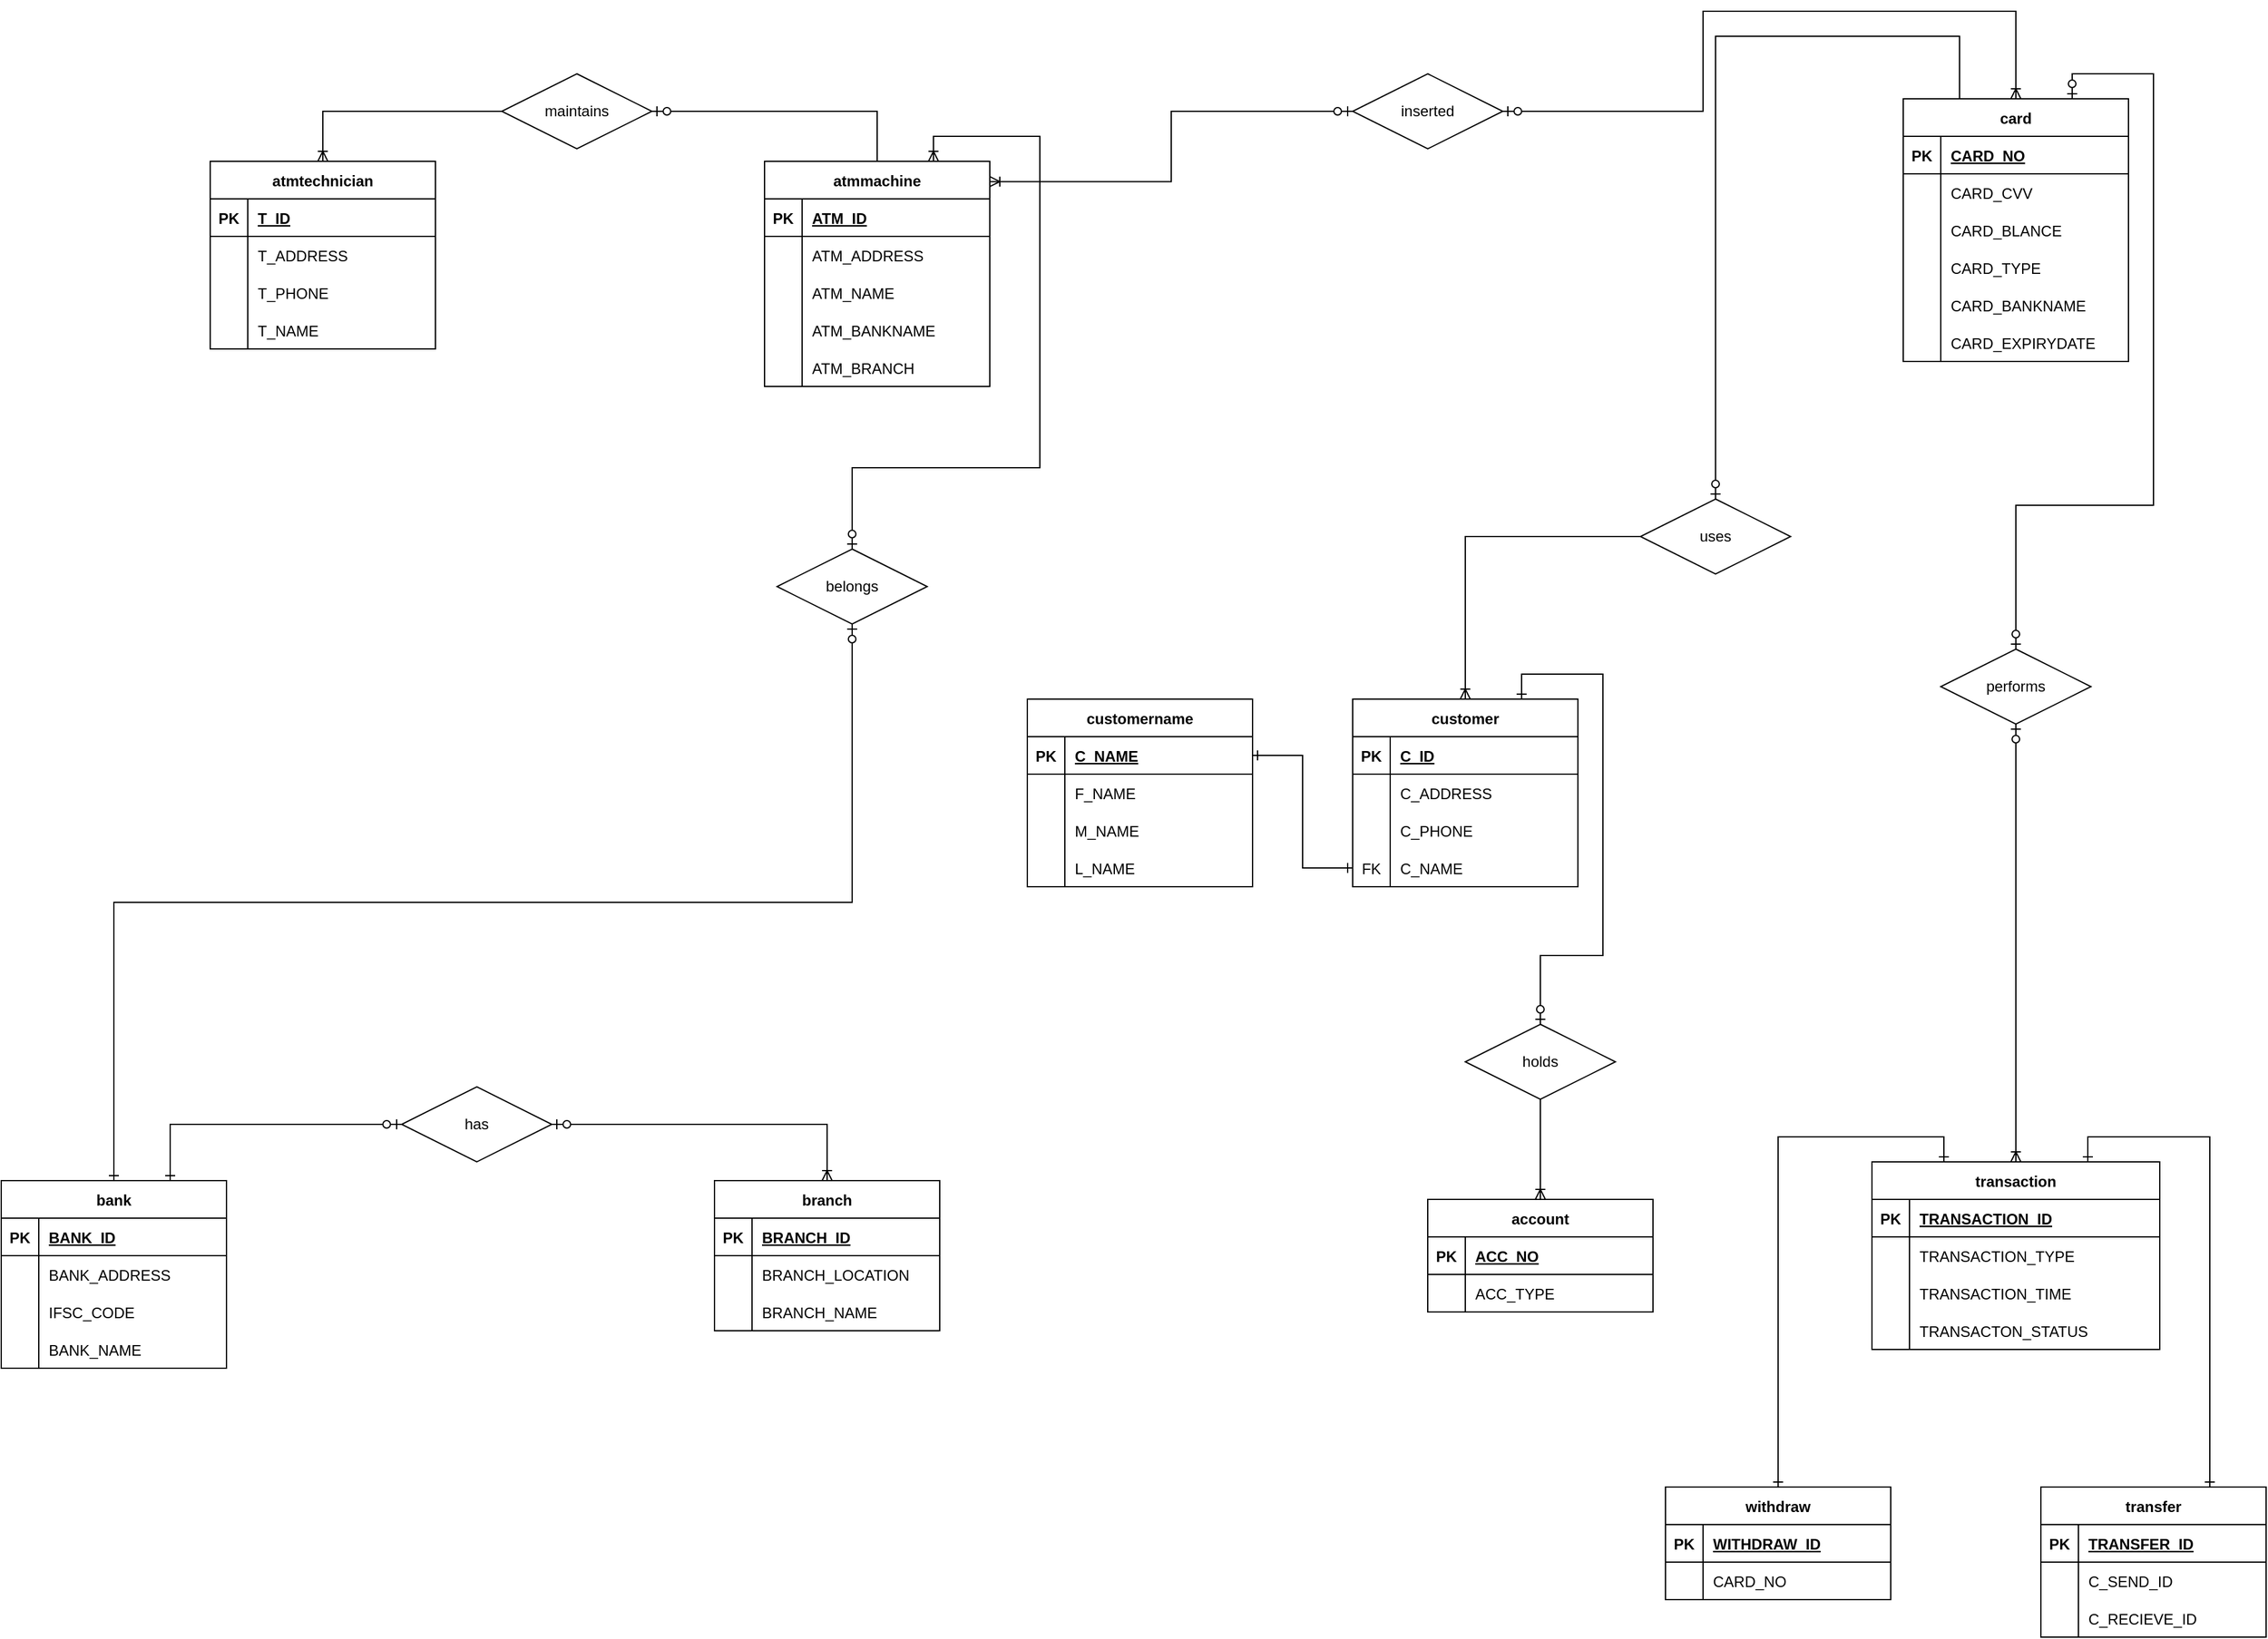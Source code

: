 <mxfile version="20.7.4" type="github">
  <diagram id="-3zqTAh-xg7i64ALkLKc" name="Trang-1">
    <mxGraphModel dx="1918" dy="1724" grid="1" gridSize="10" guides="1" tooltips="1" connect="1" arrows="1" fold="1" page="1" pageScale="1" pageWidth="827" pageHeight="1169" math="0" shadow="0">
      <root>
        <mxCell id="0" />
        <mxCell id="1" parent="0" />
        <mxCell id="O5Tuc83xGxFX8-Wz3Tim-196" style="edgeStyle=orthogonalEdgeStyle;rounded=0;orthogonalLoop=1;jettySize=auto;html=1;exitX=0.75;exitY=0;exitDx=0;exitDy=0;startArrow=ERone;startFill=0;endArrow=ERzeroToOne;endFill=0;" edge="1" parent="1" source="O5Tuc83xGxFX8-Wz3Tim-1" target="O5Tuc83xGxFX8-Wz3Tim-195">
          <mxGeometry relative="1" as="geometry" />
        </mxCell>
        <mxCell id="O5Tuc83xGxFX8-Wz3Tim-1" value="customer" style="shape=table;startSize=30;container=1;collapsible=1;childLayout=tableLayout;fixedRows=1;rowLines=0;fontStyle=1;align=center;resizeLast=1;" vertex="1" parent="1">
          <mxGeometry x="320" y="200" width="180" height="150" as="geometry" />
        </mxCell>
        <mxCell id="O5Tuc83xGxFX8-Wz3Tim-2" value="" style="shape=tableRow;horizontal=0;startSize=0;swimlaneHead=0;swimlaneBody=0;fillColor=none;collapsible=0;dropTarget=0;points=[[0,0.5],[1,0.5]];portConstraint=eastwest;top=0;left=0;right=0;bottom=1;" vertex="1" parent="O5Tuc83xGxFX8-Wz3Tim-1">
          <mxGeometry y="30" width="180" height="30" as="geometry" />
        </mxCell>
        <mxCell id="O5Tuc83xGxFX8-Wz3Tim-3" value="PK" style="shape=partialRectangle;connectable=0;fillColor=none;top=0;left=0;bottom=0;right=0;fontStyle=1;overflow=hidden;" vertex="1" parent="O5Tuc83xGxFX8-Wz3Tim-2">
          <mxGeometry width="30" height="30" as="geometry">
            <mxRectangle width="30" height="30" as="alternateBounds" />
          </mxGeometry>
        </mxCell>
        <mxCell id="O5Tuc83xGxFX8-Wz3Tim-4" value="C_ID" style="shape=partialRectangle;connectable=0;fillColor=none;top=0;left=0;bottom=0;right=0;align=left;spacingLeft=6;fontStyle=5;overflow=hidden;" vertex="1" parent="O5Tuc83xGxFX8-Wz3Tim-2">
          <mxGeometry x="30" width="150" height="30" as="geometry">
            <mxRectangle width="150" height="30" as="alternateBounds" />
          </mxGeometry>
        </mxCell>
        <mxCell id="O5Tuc83xGxFX8-Wz3Tim-5" value="" style="shape=tableRow;horizontal=0;startSize=0;swimlaneHead=0;swimlaneBody=0;fillColor=none;collapsible=0;dropTarget=0;points=[[0,0.5],[1,0.5]];portConstraint=eastwest;top=0;left=0;right=0;bottom=0;" vertex="1" parent="O5Tuc83xGxFX8-Wz3Tim-1">
          <mxGeometry y="60" width="180" height="30" as="geometry" />
        </mxCell>
        <mxCell id="O5Tuc83xGxFX8-Wz3Tim-6" value="" style="shape=partialRectangle;connectable=0;fillColor=none;top=0;left=0;bottom=0;right=0;editable=1;overflow=hidden;" vertex="1" parent="O5Tuc83xGxFX8-Wz3Tim-5">
          <mxGeometry width="30" height="30" as="geometry">
            <mxRectangle width="30" height="30" as="alternateBounds" />
          </mxGeometry>
        </mxCell>
        <mxCell id="O5Tuc83xGxFX8-Wz3Tim-7" value="C_ADDRESS" style="shape=partialRectangle;connectable=0;fillColor=none;top=0;left=0;bottom=0;right=0;align=left;spacingLeft=6;overflow=hidden;" vertex="1" parent="O5Tuc83xGxFX8-Wz3Tim-5">
          <mxGeometry x="30" width="150" height="30" as="geometry">
            <mxRectangle width="150" height="30" as="alternateBounds" />
          </mxGeometry>
        </mxCell>
        <mxCell id="O5Tuc83xGxFX8-Wz3Tim-8" value="" style="shape=tableRow;horizontal=0;startSize=0;swimlaneHead=0;swimlaneBody=0;fillColor=none;collapsible=0;dropTarget=0;points=[[0,0.5],[1,0.5]];portConstraint=eastwest;top=0;left=0;right=0;bottom=0;" vertex="1" parent="O5Tuc83xGxFX8-Wz3Tim-1">
          <mxGeometry y="90" width="180" height="30" as="geometry" />
        </mxCell>
        <mxCell id="O5Tuc83xGxFX8-Wz3Tim-9" value="" style="shape=partialRectangle;connectable=0;fillColor=none;top=0;left=0;bottom=0;right=0;editable=1;overflow=hidden;" vertex="1" parent="O5Tuc83xGxFX8-Wz3Tim-8">
          <mxGeometry width="30" height="30" as="geometry">
            <mxRectangle width="30" height="30" as="alternateBounds" />
          </mxGeometry>
        </mxCell>
        <mxCell id="O5Tuc83xGxFX8-Wz3Tim-10" value="C_PHONE" style="shape=partialRectangle;connectable=0;fillColor=none;top=0;left=0;bottom=0;right=0;align=left;spacingLeft=6;overflow=hidden;" vertex="1" parent="O5Tuc83xGxFX8-Wz3Tim-8">
          <mxGeometry x="30" width="150" height="30" as="geometry">
            <mxRectangle width="150" height="30" as="alternateBounds" />
          </mxGeometry>
        </mxCell>
        <mxCell id="O5Tuc83xGxFX8-Wz3Tim-11" value="" style="shape=tableRow;horizontal=0;startSize=0;swimlaneHead=0;swimlaneBody=0;fillColor=none;collapsible=0;dropTarget=0;points=[[0,0.5],[1,0.5]];portConstraint=eastwest;top=0;left=0;right=0;bottom=0;" vertex="1" parent="O5Tuc83xGxFX8-Wz3Tim-1">
          <mxGeometry y="120" width="180" height="30" as="geometry" />
        </mxCell>
        <mxCell id="O5Tuc83xGxFX8-Wz3Tim-12" value="FK" style="shape=partialRectangle;connectable=0;fillColor=none;top=0;left=0;bottom=0;right=0;editable=1;overflow=hidden;" vertex="1" parent="O5Tuc83xGxFX8-Wz3Tim-11">
          <mxGeometry width="30" height="30" as="geometry">
            <mxRectangle width="30" height="30" as="alternateBounds" />
          </mxGeometry>
        </mxCell>
        <mxCell id="O5Tuc83xGxFX8-Wz3Tim-13" value="C_NAME" style="shape=partialRectangle;connectable=0;fillColor=none;top=0;left=0;bottom=0;right=0;align=left;spacingLeft=6;overflow=hidden;" vertex="1" parent="O5Tuc83xGxFX8-Wz3Tim-11">
          <mxGeometry x="30" width="150" height="30" as="geometry">
            <mxRectangle width="150" height="30" as="alternateBounds" />
          </mxGeometry>
        </mxCell>
        <mxCell id="O5Tuc83xGxFX8-Wz3Tim-189" style="edgeStyle=orthogonalEdgeStyle;rounded=0;orthogonalLoop=1;jettySize=auto;html=1;exitX=0.5;exitY=0;exitDx=0;exitDy=0;entryX=0;entryY=0.5;entryDx=0;entryDy=0;startArrow=ERoneToMany;startFill=0;endArrow=none;endFill=0;" edge="1" parent="1" source="O5Tuc83xGxFX8-Wz3Tim-1" target="O5Tuc83xGxFX8-Wz3Tim-185">
          <mxGeometry relative="1" as="geometry" />
        </mxCell>
        <mxCell id="O5Tuc83xGxFX8-Wz3Tim-27" value="customername" style="shape=table;startSize=30;container=1;collapsible=1;childLayout=tableLayout;fixedRows=1;rowLines=0;fontStyle=1;align=center;resizeLast=1;" vertex="1" parent="1">
          <mxGeometry x="60" y="200" width="180" height="150" as="geometry" />
        </mxCell>
        <mxCell id="O5Tuc83xGxFX8-Wz3Tim-28" value="" style="shape=tableRow;horizontal=0;startSize=0;swimlaneHead=0;swimlaneBody=0;fillColor=none;collapsible=0;dropTarget=0;points=[[0,0.5],[1,0.5]];portConstraint=eastwest;top=0;left=0;right=0;bottom=1;" vertex="1" parent="O5Tuc83xGxFX8-Wz3Tim-27">
          <mxGeometry y="30" width="180" height="30" as="geometry" />
        </mxCell>
        <mxCell id="O5Tuc83xGxFX8-Wz3Tim-29" value="PK" style="shape=partialRectangle;connectable=0;fillColor=none;top=0;left=0;bottom=0;right=0;fontStyle=1;overflow=hidden;" vertex="1" parent="O5Tuc83xGxFX8-Wz3Tim-28">
          <mxGeometry width="30" height="30" as="geometry">
            <mxRectangle width="30" height="30" as="alternateBounds" />
          </mxGeometry>
        </mxCell>
        <mxCell id="O5Tuc83xGxFX8-Wz3Tim-30" value="C_NAME" style="shape=partialRectangle;connectable=0;fillColor=none;top=0;left=0;bottom=0;right=0;align=left;spacingLeft=6;fontStyle=5;overflow=hidden;" vertex="1" parent="O5Tuc83xGxFX8-Wz3Tim-28">
          <mxGeometry x="30" width="150" height="30" as="geometry">
            <mxRectangle width="150" height="30" as="alternateBounds" />
          </mxGeometry>
        </mxCell>
        <mxCell id="O5Tuc83xGxFX8-Wz3Tim-31" value="" style="shape=tableRow;horizontal=0;startSize=0;swimlaneHead=0;swimlaneBody=0;fillColor=none;collapsible=0;dropTarget=0;points=[[0,0.5],[1,0.5]];portConstraint=eastwest;top=0;left=0;right=0;bottom=0;" vertex="1" parent="O5Tuc83xGxFX8-Wz3Tim-27">
          <mxGeometry y="60" width="180" height="30" as="geometry" />
        </mxCell>
        <mxCell id="O5Tuc83xGxFX8-Wz3Tim-32" value="" style="shape=partialRectangle;connectable=0;fillColor=none;top=0;left=0;bottom=0;right=0;editable=1;overflow=hidden;" vertex="1" parent="O5Tuc83xGxFX8-Wz3Tim-31">
          <mxGeometry width="30" height="30" as="geometry">
            <mxRectangle width="30" height="30" as="alternateBounds" />
          </mxGeometry>
        </mxCell>
        <mxCell id="O5Tuc83xGxFX8-Wz3Tim-33" value="F_NAME" style="shape=partialRectangle;connectable=0;fillColor=none;top=0;left=0;bottom=0;right=0;align=left;spacingLeft=6;overflow=hidden;" vertex="1" parent="O5Tuc83xGxFX8-Wz3Tim-31">
          <mxGeometry x="30" width="150" height="30" as="geometry">
            <mxRectangle width="150" height="30" as="alternateBounds" />
          </mxGeometry>
        </mxCell>
        <mxCell id="O5Tuc83xGxFX8-Wz3Tim-34" value="" style="shape=tableRow;horizontal=0;startSize=0;swimlaneHead=0;swimlaneBody=0;fillColor=none;collapsible=0;dropTarget=0;points=[[0,0.5],[1,0.5]];portConstraint=eastwest;top=0;left=0;right=0;bottom=0;" vertex="1" parent="O5Tuc83xGxFX8-Wz3Tim-27">
          <mxGeometry y="90" width="180" height="30" as="geometry" />
        </mxCell>
        <mxCell id="O5Tuc83xGxFX8-Wz3Tim-35" value="" style="shape=partialRectangle;connectable=0;fillColor=none;top=0;left=0;bottom=0;right=0;editable=1;overflow=hidden;" vertex="1" parent="O5Tuc83xGxFX8-Wz3Tim-34">
          <mxGeometry width="30" height="30" as="geometry">
            <mxRectangle width="30" height="30" as="alternateBounds" />
          </mxGeometry>
        </mxCell>
        <mxCell id="O5Tuc83xGxFX8-Wz3Tim-36" value="M_NAME" style="shape=partialRectangle;connectable=0;fillColor=none;top=0;left=0;bottom=0;right=0;align=left;spacingLeft=6;overflow=hidden;" vertex="1" parent="O5Tuc83xGxFX8-Wz3Tim-34">
          <mxGeometry x="30" width="150" height="30" as="geometry">
            <mxRectangle width="150" height="30" as="alternateBounds" />
          </mxGeometry>
        </mxCell>
        <mxCell id="O5Tuc83xGxFX8-Wz3Tim-37" value="" style="shape=tableRow;horizontal=0;startSize=0;swimlaneHead=0;swimlaneBody=0;fillColor=none;collapsible=0;dropTarget=0;points=[[0,0.5],[1,0.5]];portConstraint=eastwest;top=0;left=0;right=0;bottom=0;" vertex="1" parent="O5Tuc83xGxFX8-Wz3Tim-27">
          <mxGeometry y="120" width="180" height="30" as="geometry" />
        </mxCell>
        <mxCell id="O5Tuc83xGxFX8-Wz3Tim-38" value="" style="shape=partialRectangle;connectable=0;fillColor=none;top=0;left=0;bottom=0;right=0;editable=1;overflow=hidden;" vertex="1" parent="O5Tuc83xGxFX8-Wz3Tim-37">
          <mxGeometry width="30" height="30" as="geometry">
            <mxRectangle width="30" height="30" as="alternateBounds" />
          </mxGeometry>
        </mxCell>
        <mxCell id="O5Tuc83xGxFX8-Wz3Tim-39" value="L_NAME" style="shape=partialRectangle;connectable=0;fillColor=none;top=0;left=0;bottom=0;right=0;align=left;spacingLeft=6;overflow=hidden;" vertex="1" parent="O5Tuc83xGxFX8-Wz3Tim-37">
          <mxGeometry x="30" width="150" height="30" as="geometry">
            <mxRectangle width="150" height="30" as="alternateBounds" />
          </mxGeometry>
        </mxCell>
        <mxCell id="O5Tuc83xGxFX8-Wz3Tim-190" style="edgeStyle=orthogonalEdgeStyle;rounded=0;orthogonalLoop=1;jettySize=auto;html=1;exitX=0.25;exitY=0;exitDx=0;exitDy=0;entryX=0.5;entryY=0;entryDx=0;entryDy=0;startArrow=none;startFill=0;endArrow=ERzeroToOne;endFill=0;" edge="1" parent="1" source="O5Tuc83xGxFX8-Wz3Tim-40" target="O5Tuc83xGxFX8-Wz3Tim-185">
          <mxGeometry relative="1" as="geometry">
            <Array as="points">
              <mxPoint x="805" y="-330" />
              <mxPoint x="610" y="-330" />
            </Array>
          </mxGeometry>
        </mxCell>
        <mxCell id="O5Tuc83xGxFX8-Wz3Tim-40" value="card" style="shape=table;startSize=30;container=1;collapsible=1;childLayout=tableLayout;fixedRows=1;rowLines=0;fontStyle=1;align=center;resizeLast=1;" vertex="1" parent="1">
          <mxGeometry x="760" y="-280" width="180" height="210" as="geometry" />
        </mxCell>
        <mxCell id="O5Tuc83xGxFX8-Wz3Tim-41" value="" style="shape=tableRow;horizontal=0;startSize=0;swimlaneHead=0;swimlaneBody=0;fillColor=none;collapsible=0;dropTarget=0;points=[[0,0.5],[1,0.5]];portConstraint=eastwest;top=0;left=0;right=0;bottom=1;" vertex="1" parent="O5Tuc83xGxFX8-Wz3Tim-40">
          <mxGeometry y="30" width="180" height="30" as="geometry" />
        </mxCell>
        <mxCell id="O5Tuc83xGxFX8-Wz3Tim-42" value="PK" style="shape=partialRectangle;connectable=0;fillColor=none;top=0;left=0;bottom=0;right=0;fontStyle=1;overflow=hidden;" vertex="1" parent="O5Tuc83xGxFX8-Wz3Tim-41">
          <mxGeometry width="30" height="30" as="geometry">
            <mxRectangle width="30" height="30" as="alternateBounds" />
          </mxGeometry>
        </mxCell>
        <mxCell id="O5Tuc83xGxFX8-Wz3Tim-43" value="CARD_NO" style="shape=partialRectangle;connectable=0;fillColor=none;top=0;left=0;bottom=0;right=0;align=left;spacingLeft=6;fontStyle=5;overflow=hidden;" vertex="1" parent="O5Tuc83xGxFX8-Wz3Tim-41">
          <mxGeometry x="30" width="150" height="30" as="geometry">
            <mxRectangle width="150" height="30" as="alternateBounds" />
          </mxGeometry>
        </mxCell>
        <mxCell id="O5Tuc83xGxFX8-Wz3Tim-44" value="" style="shape=tableRow;horizontal=0;startSize=0;swimlaneHead=0;swimlaneBody=0;fillColor=none;collapsible=0;dropTarget=0;points=[[0,0.5],[1,0.5]];portConstraint=eastwest;top=0;left=0;right=0;bottom=0;" vertex="1" parent="O5Tuc83xGxFX8-Wz3Tim-40">
          <mxGeometry y="60" width="180" height="30" as="geometry" />
        </mxCell>
        <mxCell id="O5Tuc83xGxFX8-Wz3Tim-45" value="" style="shape=partialRectangle;connectable=0;fillColor=none;top=0;left=0;bottom=0;right=0;editable=1;overflow=hidden;" vertex="1" parent="O5Tuc83xGxFX8-Wz3Tim-44">
          <mxGeometry width="30" height="30" as="geometry">
            <mxRectangle width="30" height="30" as="alternateBounds" />
          </mxGeometry>
        </mxCell>
        <mxCell id="O5Tuc83xGxFX8-Wz3Tim-46" value="CARD_CVV" style="shape=partialRectangle;connectable=0;fillColor=none;top=0;left=0;bottom=0;right=0;align=left;spacingLeft=6;overflow=hidden;" vertex="1" parent="O5Tuc83xGxFX8-Wz3Tim-44">
          <mxGeometry x="30" width="150" height="30" as="geometry">
            <mxRectangle width="150" height="30" as="alternateBounds" />
          </mxGeometry>
        </mxCell>
        <mxCell id="O5Tuc83xGxFX8-Wz3Tim-50" value="" style="shape=tableRow;horizontal=0;startSize=0;swimlaneHead=0;swimlaneBody=0;fillColor=none;collapsible=0;dropTarget=0;points=[[0,0.5],[1,0.5]];portConstraint=eastwest;top=0;left=0;right=0;bottom=0;" vertex="1" parent="O5Tuc83xGxFX8-Wz3Tim-40">
          <mxGeometry y="90" width="180" height="30" as="geometry" />
        </mxCell>
        <mxCell id="O5Tuc83xGxFX8-Wz3Tim-51" value="" style="shape=partialRectangle;connectable=0;fillColor=none;top=0;left=0;bottom=0;right=0;editable=1;overflow=hidden;" vertex="1" parent="O5Tuc83xGxFX8-Wz3Tim-50">
          <mxGeometry width="30" height="30" as="geometry">
            <mxRectangle width="30" height="30" as="alternateBounds" />
          </mxGeometry>
        </mxCell>
        <mxCell id="O5Tuc83xGxFX8-Wz3Tim-52" value="CARD_BLANCE" style="shape=partialRectangle;connectable=0;fillColor=none;top=0;left=0;bottom=0;right=0;align=left;spacingLeft=6;overflow=hidden;" vertex="1" parent="O5Tuc83xGxFX8-Wz3Tim-50">
          <mxGeometry x="30" width="150" height="30" as="geometry">
            <mxRectangle width="150" height="30" as="alternateBounds" />
          </mxGeometry>
        </mxCell>
        <mxCell id="O5Tuc83xGxFX8-Wz3Tim-53" value="" style="shape=tableRow;horizontal=0;startSize=0;swimlaneHead=0;swimlaneBody=0;fillColor=none;collapsible=0;dropTarget=0;points=[[0,0.5],[1,0.5]];portConstraint=eastwest;top=0;left=0;right=0;bottom=0;" vertex="1" parent="O5Tuc83xGxFX8-Wz3Tim-40">
          <mxGeometry y="120" width="180" height="30" as="geometry" />
        </mxCell>
        <mxCell id="O5Tuc83xGxFX8-Wz3Tim-54" value="" style="shape=partialRectangle;connectable=0;fillColor=none;top=0;left=0;bottom=0;right=0;editable=1;overflow=hidden;" vertex="1" parent="O5Tuc83xGxFX8-Wz3Tim-53">
          <mxGeometry width="30" height="30" as="geometry">
            <mxRectangle width="30" height="30" as="alternateBounds" />
          </mxGeometry>
        </mxCell>
        <mxCell id="O5Tuc83xGxFX8-Wz3Tim-55" value="CARD_TYPE" style="shape=partialRectangle;connectable=0;fillColor=none;top=0;left=0;bottom=0;right=0;align=left;spacingLeft=6;overflow=hidden;" vertex="1" parent="O5Tuc83xGxFX8-Wz3Tim-53">
          <mxGeometry x="30" width="150" height="30" as="geometry">
            <mxRectangle width="150" height="30" as="alternateBounds" />
          </mxGeometry>
        </mxCell>
        <mxCell id="O5Tuc83xGxFX8-Wz3Tim-56" value="" style="shape=tableRow;horizontal=0;startSize=0;swimlaneHead=0;swimlaneBody=0;fillColor=none;collapsible=0;dropTarget=0;points=[[0,0.5],[1,0.5]];portConstraint=eastwest;top=0;left=0;right=0;bottom=0;" vertex="1" parent="O5Tuc83xGxFX8-Wz3Tim-40">
          <mxGeometry y="150" width="180" height="30" as="geometry" />
        </mxCell>
        <mxCell id="O5Tuc83xGxFX8-Wz3Tim-57" value="" style="shape=partialRectangle;connectable=0;fillColor=none;top=0;left=0;bottom=0;right=0;editable=1;overflow=hidden;" vertex="1" parent="O5Tuc83xGxFX8-Wz3Tim-56">
          <mxGeometry width="30" height="30" as="geometry">
            <mxRectangle width="30" height="30" as="alternateBounds" />
          </mxGeometry>
        </mxCell>
        <mxCell id="O5Tuc83xGxFX8-Wz3Tim-58" value="CARD_BANKNAME" style="shape=partialRectangle;connectable=0;fillColor=none;top=0;left=0;bottom=0;right=0;align=left;spacingLeft=6;overflow=hidden;" vertex="1" parent="O5Tuc83xGxFX8-Wz3Tim-56">
          <mxGeometry x="30" width="150" height="30" as="geometry">
            <mxRectangle width="150" height="30" as="alternateBounds" />
          </mxGeometry>
        </mxCell>
        <mxCell id="O5Tuc83xGxFX8-Wz3Tim-59" value="" style="shape=tableRow;horizontal=0;startSize=0;swimlaneHead=0;swimlaneBody=0;fillColor=none;collapsible=0;dropTarget=0;points=[[0,0.5],[1,0.5]];portConstraint=eastwest;top=0;left=0;right=0;bottom=0;" vertex="1" parent="O5Tuc83xGxFX8-Wz3Tim-40">
          <mxGeometry y="180" width="180" height="30" as="geometry" />
        </mxCell>
        <mxCell id="O5Tuc83xGxFX8-Wz3Tim-60" value="" style="shape=partialRectangle;connectable=0;fillColor=none;top=0;left=0;bottom=0;right=0;editable=1;overflow=hidden;" vertex="1" parent="O5Tuc83xGxFX8-Wz3Tim-59">
          <mxGeometry width="30" height="30" as="geometry">
            <mxRectangle width="30" height="30" as="alternateBounds" />
          </mxGeometry>
        </mxCell>
        <mxCell id="O5Tuc83xGxFX8-Wz3Tim-61" value="CARD_EXPIRYDATE" style="shape=partialRectangle;connectable=0;fillColor=none;top=0;left=0;bottom=0;right=0;align=left;spacingLeft=6;overflow=hidden;" vertex="1" parent="O5Tuc83xGxFX8-Wz3Tim-59">
          <mxGeometry x="30" width="150" height="30" as="geometry">
            <mxRectangle width="150" height="30" as="alternateBounds" />
          </mxGeometry>
        </mxCell>
        <mxCell id="O5Tuc83xGxFX8-Wz3Tim-62" value="transaction" style="shape=table;startSize=30;container=1;collapsible=1;childLayout=tableLayout;fixedRows=1;rowLines=0;fontStyle=1;align=center;resizeLast=1;" vertex="1" parent="1">
          <mxGeometry x="735" y="570" width="230" height="150" as="geometry" />
        </mxCell>
        <mxCell id="O5Tuc83xGxFX8-Wz3Tim-63" value="" style="shape=tableRow;horizontal=0;startSize=0;swimlaneHead=0;swimlaneBody=0;fillColor=none;collapsible=0;dropTarget=0;points=[[0,0.5],[1,0.5]];portConstraint=eastwest;top=0;left=0;right=0;bottom=1;" vertex="1" parent="O5Tuc83xGxFX8-Wz3Tim-62">
          <mxGeometry y="30" width="230" height="30" as="geometry" />
        </mxCell>
        <mxCell id="O5Tuc83xGxFX8-Wz3Tim-64" value="PK" style="shape=partialRectangle;connectable=0;fillColor=none;top=0;left=0;bottom=0;right=0;fontStyle=1;overflow=hidden;" vertex="1" parent="O5Tuc83xGxFX8-Wz3Tim-63">
          <mxGeometry width="30" height="30" as="geometry">
            <mxRectangle width="30" height="30" as="alternateBounds" />
          </mxGeometry>
        </mxCell>
        <mxCell id="O5Tuc83xGxFX8-Wz3Tim-65" value="TRANSACTION_ID" style="shape=partialRectangle;connectable=0;fillColor=none;top=0;left=0;bottom=0;right=0;align=left;spacingLeft=6;fontStyle=5;overflow=hidden;" vertex="1" parent="O5Tuc83xGxFX8-Wz3Tim-63">
          <mxGeometry x="30" width="200" height="30" as="geometry">
            <mxRectangle width="200" height="30" as="alternateBounds" />
          </mxGeometry>
        </mxCell>
        <mxCell id="O5Tuc83xGxFX8-Wz3Tim-66" value="" style="shape=tableRow;horizontal=0;startSize=0;swimlaneHead=0;swimlaneBody=0;fillColor=none;collapsible=0;dropTarget=0;points=[[0,0.5],[1,0.5]];portConstraint=eastwest;top=0;left=0;right=0;bottom=0;" vertex="1" parent="O5Tuc83xGxFX8-Wz3Tim-62">
          <mxGeometry y="60" width="230" height="30" as="geometry" />
        </mxCell>
        <mxCell id="O5Tuc83xGxFX8-Wz3Tim-67" value="" style="shape=partialRectangle;connectable=0;fillColor=none;top=0;left=0;bottom=0;right=0;editable=1;overflow=hidden;" vertex="1" parent="O5Tuc83xGxFX8-Wz3Tim-66">
          <mxGeometry width="30" height="30" as="geometry">
            <mxRectangle width="30" height="30" as="alternateBounds" />
          </mxGeometry>
        </mxCell>
        <mxCell id="O5Tuc83xGxFX8-Wz3Tim-68" value="TRANSACTION_TYPE" style="shape=partialRectangle;connectable=0;fillColor=none;top=0;left=0;bottom=0;right=0;align=left;spacingLeft=6;overflow=hidden;" vertex="1" parent="O5Tuc83xGxFX8-Wz3Tim-66">
          <mxGeometry x="30" width="200" height="30" as="geometry">
            <mxRectangle width="200" height="30" as="alternateBounds" />
          </mxGeometry>
        </mxCell>
        <mxCell id="O5Tuc83xGxFX8-Wz3Tim-69" value="" style="shape=tableRow;horizontal=0;startSize=0;swimlaneHead=0;swimlaneBody=0;fillColor=none;collapsible=0;dropTarget=0;points=[[0,0.5],[1,0.5]];portConstraint=eastwest;top=0;left=0;right=0;bottom=0;" vertex="1" parent="O5Tuc83xGxFX8-Wz3Tim-62">
          <mxGeometry y="90" width="230" height="30" as="geometry" />
        </mxCell>
        <mxCell id="O5Tuc83xGxFX8-Wz3Tim-70" value="" style="shape=partialRectangle;connectable=0;fillColor=none;top=0;left=0;bottom=0;right=0;editable=1;overflow=hidden;" vertex="1" parent="O5Tuc83xGxFX8-Wz3Tim-69">
          <mxGeometry width="30" height="30" as="geometry">
            <mxRectangle width="30" height="30" as="alternateBounds" />
          </mxGeometry>
        </mxCell>
        <mxCell id="O5Tuc83xGxFX8-Wz3Tim-71" value="TRANSACTION_TIME" style="shape=partialRectangle;connectable=0;fillColor=none;top=0;left=0;bottom=0;right=0;align=left;spacingLeft=6;overflow=hidden;" vertex="1" parent="O5Tuc83xGxFX8-Wz3Tim-69">
          <mxGeometry x="30" width="200" height="30" as="geometry">
            <mxRectangle width="200" height="30" as="alternateBounds" />
          </mxGeometry>
        </mxCell>
        <mxCell id="O5Tuc83xGxFX8-Wz3Tim-72" value="" style="shape=tableRow;horizontal=0;startSize=0;swimlaneHead=0;swimlaneBody=0;fillColor=none;collapsible=0;dropTarget=0;points=[[0,0.5],[1,0.5]];portConstraint=eastwest;top=0;left=0;right=0;bottom=0;" vertex="1" parent="O5Tuc83xGxFX8-Wz3Tim-62">
          <mxGeometry y="120" width="230" height="30" as="geometry" />
        </mxCell>
        <mxCell id="O5Tuc83xGxFX8-Wz3Tim-73" value="" style="shape=partialRectangle;connectable=0;fillColor=none;top=0;left=0;bottom=0;right=0;editable=1;overflow=hidden;" vertex="1" parent="O5Tuc83xGxFX8-Wz3Tim-72">
          <mxGeometry width="30" height="30" as="geometry">
            <mxRectangle width="30" height="30" as="alternateBounds" />
          </mxGeometry>
        </mxCell>
        <mxCell id="O5Tuc83xGxFX8-Wz3Tim-74" value="TRANSACTON_STATUS" style="shape=partialRectangle;connectable=0;fillColor=none;top=0;left=0;bottom=0;right=0;align=left;spacingLeft=6;overflow=hidden;" vertex="1" parent="O5Tuc83xGxFX8-Wz3Tim-72">
          <mxGeometry x="30" width="200" height="30" as="geometry">
            <mxRectangle width="200" height="30" as="alternateBounds" />
          </mxGeometry>
        </mxCell>
        <mxCell id="O5Tuc83xGxFX8-Wz3Tim-75" value="account" style="shape=table;startSize=30;container=1;collapsible=1;childLayout=tableLayout;fixedRows=1;rowLines=0;fontStyle=1;align=center;resizeLast=1;" vertex="1" parent="1">
          <mxGeometry x="380" y="600" width="180" height="90" as="geometry" />
        </mxCell>
        <mxCell id="O5Tuc83xGxFX8-Wz3Tim-76" value="" style="shape=tableRow;horizontal=0;startSize=0;swimlaneHead=0;swimlaneBody=0;fillColor=none;collapsible=0;dropTarget=0;points=[[0,0.5],[1,0.5]];portConstraint=eastwest;top=0;left=0;right=0;bottom=1;" vertex="1" parent="O5Tuc83xGxFX8-Wz3Tim-75">
          <mxGeometry y="30" width="180" height="30" as="geometry" />
        </mxCell>
        <mxCell id="O5Tuc83xGxFX8-Wz3Tim-77" value="PK" style="shape=partialRectangle;connectable=0;fillColor=none;top=0;left=0;bottom=0;right=0;fontStyle=1;overflow=hidden;" vertex="1" parent="O5Tuc83xGxFX8-Wz3Tim-76">
          <mxGeometry width="30" height="30" as="geometry">
            <mxRectangle width="30" height="30" as="alternateBounds" />
          </mxGeometry>
        </mxCell>
        <mxCell id="O5Tuc83xGxFX8-Wz3Tim-78" value="ACC_NO" style="shape=partialRectangle;connectable=0;fillColor=none;top=0;left=0;bottom=0;right=0;align=left;spacingLeft=6;fontStyle=5;overflow=hidden;" vertex="1" parent="O5Tuc83xGxFX8-Wz3Tim-76">
          <mxGeometry x="30" width="150" height="30" as="geometry">
            <mxRectangle width="150" height="30" as="alternateBounds" />
          </mxGeometry>
        </mxCell>
        <mxCell id="O5Tuc83xGxFX8-Wz3Tim-79" value="" style="shape=tableRow;horizontal=0;startSize=0;swimlaneHead=0;swimlaneBody=0;fillColor=none;collapsible=0;dropTarget=0;points=[[0,0.5],[1,0.5]];portConstraint=eastwest;top=0;left=0;right=0;bottom=0;" vertex="1" parent="O5Tuc83xGxFX8-Wz3Tim-75">
          <mxGeometry y="60" width="180" height="30" as="geometry" />
        </mxCell>
        <mxCell id="O5Tuc83xGxFX8-Wz3Tim-80" value="" style="shape=partialRectangle;connectable=0;fillColor=none;top=0;left=0;bottom=0;right=0;editable=1;overflow=hidden;" vertex="1" parent="O5Tuc83xGxFX8-Wz3Tim-79">
          <mxGeometry width="30" height="30" as="geometry">
            <mxRectangle width="30" height="30" as="alternateBounds" />
          </mxGeometry>
        </mxCell>
        <mxCell id="O5Tuc83xGxFX8-Wz3Tim-81" value="ACC_TYPE" style="shape=partialRectangle;connectable=0;fillColor=none;top=0;left=0;bottom=0;right=0;align=left;spacingLeft=6;overflow=hidden;" vertex="1" parent="O5Tuc83xGxFX8-Wz3Tim-79">
          <mxGeometry x="30" width="150" height="30" as="geometry">
            <mxRectangle width="150" height="30" as="alternateBounds" />
          </mxGeometry>
        </mxCell>
        <mxCell id="O5Tuc83xGxFX8-Wz3Tim-88" value="branch" style="shape=table;startSize=30;container=1;collapsible=1;childLayout=tableLayout;fixedRows=1;rowLines=0;fontStyle=1;align=center;resizeLast=1;" vertex="1" parent="1">
          <mxGeometry x="-190" y="585" width="180" height="120" as="geometry" />
        </mxCell>
        <mxCell id="O5Tuc83xGxFX8-Wz3Tim-89" value="" style="shape=tableRow;horizontal=0;startSize=0;swimlaneHead=0;swimlaneBody=0;fillColor=none;collapsible=0;dropTarget=0;points=[[0,0.5],[1,0.5]];portConstraint=eastwest;top=0;left=0;right=0;bottom=1;" vertex="1" parent="O5Tuc83xGxFX8-Wz3Tim-88">
          <mxGeometry y="30" width="180" height="30" as="geometry" />
        </mxCell>
        <mxCell id="O5Tuc83xGxFX8-Wz3Tim-90" value="PK" style="shape=partialRectangle;connectable=0;fillColor=none;top=0;left=0;bottom=0;right=0;fontStyle=1;overflow=hidden;" vertex="1" parent="O5Tuc83xGxFX8-Wz3Tim-89">
          <mxGeometry width="30" height="30" as="geometry">
            <mxRectangle width="30" height="30" as="alternateBounds" />
          </mxGeometry>
        </mxCell>
        <mxCell id="O5Tuc83xGxFX8-Wz3Tim-91" value="BRANCH_ID" style="shape=partialRectangle;connectable=0;fillColor=none;top=0;left=0;bottom=0;right=0;align=left;spacingLeft=6;fontStyle=5;overflow=hidden;" vertex="1" parent="O5Tuc83xGxFX8-Wz3Tim-89">
          <mxGeometry x="30" width="150" height="30" as="geometry">
            <mxRectangle width="150" height="30" as="alternateBounds" />
          </mxGeometry>
        </mxCell>
        <mxCell id="O5Tuc83xGxFX8-Wz3Tim-92" value="" style="shape=tableRow;horizontal=0;startSize=0;swimlaneHead=0;swimlaneBody=0;fillColor=none;collapsible=0;dropTarget=0;points=[[0,0.5],[1,0.5]];portConstraint=eastwest;top=0;left=0;right=0;bottom=0;" vertex="1" parent="O5Tuc83xGxFX8-Wz3Tim-88">
          <mxGeometry y="60" width="180" height="30" as="geometry" />
        </mxCell>
        <mxCell id="O5Tuc83xGxFX8-Wz3Tim-93" value="" style="shape=partialRectangle;connectable=0;fillColor=none;top=0;left=0;bottom=0;right=0;editable=1;overflow=hidden;" vertex="1" parent="O5Tuc83xGxFX8-Wz3Tim-92">
          <mxGeometry width="30" height="30" as="geometry">
            <mxRectangle width="30" height="30" as="alternateBounds" />
          </mxGeometry>
        </mxCell>
        <mxCell id="O5Tuc83xGxFX8-Wz3Tim-94" value="BRANCH_LOCATION" style="shape=partialRectangle;connectable=0;fillColor=none;top=0;left=0;bottom=0;right=0;align=left;spacingLeft=6;overflow=hidden;" vertex="1" parent="O5Tuc83xGxFX8-Wz3Tim-92">
          <mxGeometry x="30" width="150" height="30" as="geometry">
            <mxRectangle width="150" height="30" as="alternateBounds" />
          </mxGeometry>
        </mxCell>
        <mxCell id="O5Tuc83xGxFX8-Wz3Tim-95" value="" style="shape=tableRow;horizontal=0;startSize=0;swimlaneHead=0;swimlaneBody=0;fillColor=none;collapsible=0;dropTarget=0;points=[[0,0.5],[1,0.5]];portConstraint=eastwest;top=0;left=0;right=0;bottom=0;" vertex="1" parent="O5Tuc83xGxFX8-Wz3Tim-88">
          <mxGeometry y="90" width="180" height="30" as="geometry" />
        </mxCell>
        <mxCell id="O5Tuc83xGxFX8-Wz3Tim-96" value="" style="shape=partialRectangle;connectable=0;fillColor=none;top=0;left=0;bottom=0;right=0;editable=1;overflow=hidden;" vertex="1" parent="O5Tuc83xGxFX8-Wz3Tim-95">
          <mxGeometry width="30" height="30" as="geometry">
            <mxRectangle width="30" height="30" as="alternateBounds" />
          </mxGeometry>
        </mxCell>
        <mxCell id="O5Tuc83xGxFX8-Wz3Tim-97" value="BRANCH_NAME" style="shape=partialRectangle;connectable=0;fillColor=none;top=0;left=0;bottom=0;right=0;align=left;spacingLeft=6;overflow=hidden;" vertex="1" parent="O5Tuc83xGxFX8-Wz3Tim-95">
          <mxGeometry x="30" width="150" height="30" as="geometry">
            <mxRectangle width="150" height="30" as="alternateBounds" />
          </mxGeometry>
        </mxCell>
        <mxCell id="O5Tuc83xGxFX8-Wz3Tim-101" value="bank" style="shape=table;startSize=30;container=1;collapsible=1;childLayout=tableLayout;fixedRows=1;rowLines=0;fontStyle=1;align=center;resizeLast=1;" vertex="1" parent="1">
          <mxGeometry x="-760" y="585" width="180" height="150" as="geometry" />
        </mxCell>
        <mxCell id="O5Tuc83xGxFX8-Wz3Tim-102" value="" style="shape=tableRow;horizontal=0;startSize=0;swimlaneHead=0;swimlaneBody=0;fillColor=none;collapsible=0;dropTarget=0;points=[[0,0.5],[1,0.5]];portConstraint=eastwest;top=0;left=0;right=0;bottom=1;" vertex="1" parent="O5Tuc83xGxFX8-Wz3Tim-101">
          <mxGeometry y="30" width="180" height="30" as="geometry" />
        </mxCell>
        <mxCell id="O5Tuc83xGxFX8-Wz3Tim-103" value="PK" style="shape=partialRectangle;connectable=0;fillColor=none;top=0;left=0;bottom=0;right=0;fontStyle=1;overflow=hidden;" vertex="1" parent="O5Tuc83xGxFX8-Wz3Tim-102">
          <mxGeometry width="30" height="30" as="geometry">
            <mxRectangle width="30" height="30" as="alternateBounds" />
          </mxGeometry>
        </mxCell>
        <mxCell id="O5Tuc83xGxFX8-Wz3Tim-104" value="BANK_ID" style="shape=partialRectangle;connectable=0;fillColor=none;top=0;left=0;bottom=0;right=0;align=left;spacingLeft=6;fontStyle=5;overflow=hidden;" vertex="1" parent="O5Tuc83xGxFX8-Wz3Tim-102">
          <mxGeometry x="30" width="150" height="30" as="geometry">
            <mxRectangle width="150" height="30" as="alternateBounds" />
          </mxGeometry>
        </mxCell>
        <mxCell id="O5Tuc83xGxFX8-Wz3Tim-105" value="" style="shape=tableRow;horizontal=0;startSize=0;swimlaneHead=0;swimlaneBody=0;fillColor=none;collapsible=0;dropTarget=0;points=[[0,0.5],[1,0.5]];portConstraint=eastwest;top=0;left=0;right=0;bottom=0;" vertex="1" parent="O5Tuc83xGxFX8-Wz3Tim-101">
          <mxGeometry y="60" width="180" height="30" as="geometry" />
        </mxCell>
        <mxCell id="O5Tuc83xGxFX8-Wz3Tim-106" value="" style="shape=partialRectangle;connectable=0;fillColor=none;top=0;left=0;bottom=0;right=0;editable=1;overflow=hidden;" vertex="1" parent="O5Tuc83xGxFX8-Wz3Tim-105">
          <mxGeometry width="30" height="30" as="geometry">
            <mxRectangle width="30" height="30" as="alternateBounds" />
          </mxGeometry>
        </mxCell>
        <mxCell id="O5Tuc83xGxFX8-Wz3Tim-107" value="BANK_ADDRESS" style="shape=partialRectangle;connectable=0;fillColor=none;top=0;left=0;bottom=0;right=0;align=left;spacingLeft=6;overflow=hidden;" vertex="1" parent="O5Tuc83xGxFX8-Wz3Tim-105">
          <mxGeometry x="30" width="150" height="30" as="geometry">
            <mxRectangle width="150" height="30" as="alternateBounds" />
          </mxGeometry>
        </mxCell>
        <mxCell id="O5Tuc83xGxFX8-Wz3Tim-108" value="" style="shape=tableRow;horizontal=0;startSize=0;swimlaneHead=0;swimlaneBody=0;fillColor=none;collapsible=0;dropTarget=0;points=[[0,0.5],[1,0.5]];portConstraint=eastwest;top=0;left=0;right=0;bottom=0;" vertex="1" parent="O5Tuc83xGxFX8-Wz3Tim-101">
          <mxGeometry y="90" width="180" height="30" as="geometry" />
        </mxCell>
        <mxCell id="O5Tuc83xGxFX8-Wz3Tim-109" value="" style="shape=partialRectangle;connectable=0;fillColor=none;top=0;left=0;bottom=0;right=0;editable=1;overflow=hidden;" vertex="1" parent="O5Tuc83xGxFX8-Wz3Tim-108">
          <mxGeometry width="30" height="30" as="geometry">
            <mxRectangle width="30" height="30" as="alternateBounds" />
          </mxGeometry>
        </mxCell>
        <mxCell id="O5Tuc83xGxFX8-Wz3Tim-110" value="IFSC_CODE" style="shape=partialRectangle;connectable=0;fillColor=none;top=0;left=0;bottom=0;right=0;align=left;spacingLeft=6;overflow=hidden;" vertex="1" parent="O5Tuc83xGxFX8-Wz3Tim-108">
          <mxGeometry x="30" width="150" height="30" as="geometry">
            <mxRectangle width="150" height="30" as="alternateBounds" />
          </mxGeometry>
        </mxCell>
        <mxCell id="O5Tuc83xGxFX8-Wz3Tim-111" value="" style="shape=tableRow;horizontal=0;startSize=0;swimlaneHead=0;swimlaneBody=0;fillColor=none;collapsible=0;dropTarget=0;points=[[0,0.5],[1,0.5]];portConstraint=eastwest;top=0;left=0;right=0;bottom=0;" vertex="1" parent="O5Tuc83xGxFX8-Wz3Tim-101">
          <mxGeometry y="120" width="180" height="30" as="geometry" />
        </mxCell>
        <mxCell id="O5Tuc83xGxFX8-Wz3Tim-112" value="" style="shape=partialRectangle;connectable=0;fillColor=none;top=0;left=0;bottom=0;right=0;editable=1;overflow=hidden;" vertex="1" parent="O5Tuc83xGxFX8-Wz3Tim-111">
          <mxGeometry width="30" height="30" as="geometry">
            <mxRectangle width="30" height="30" as="alternateBounds" />
          </mxGeometry>
        </mxCell>
        <mxCell id="O5Tuc83xGxFX8-Wz3Tim-113" value="BANK_NAME" style="shape=partialRectangle;connectable=0;fillColor=none;top=0;left=0;bottom=0;right=0;align=left;spacingLeft=6;overflow=hidden;" vertex="1" parent="O5Tuc83xGxFX8-Wz3Tim-111">
          <mxGeometry x="30" width="150" height="30" as="geometry">
            <mxRectangle width="150" height="30" as="alternateBounds" />
          </mxGeometry>
        </mxCell>
        <mxCell id="O5Tuc83xGxFX8-Wz3Tim-114" value="atmmachine" style="shape=table;startSize=30;container=1;collapsible=1;childLayout=tableLayout;fixedRows=1;rowLines=0;fontStyle=1;align=center;resizeLast=1;" vertex="1" parent="1">
          <mxGeometry x="-150" y="-230" width="180" height="180" as="geometry" />
        </mxCell>
        <mxCell id="O5Tuc83xGxFX8-Wz3Tim-115" value="" style="shape=tableRow;horizontal=0;startSize=0;swimlaneHead=0;swimlaneBody=0;fillColor=none;collapsible=0;dropTarget=0;points=[[0,0.5],[1,0.5]];portConstraint=eastwest;top=0;left=0;right=0;bottom=1;" vertex="1" parent="O5Tuc83xGxFX8-Wz3Tim-114">
          <mxGeometry y="30" width="180" height="30" as="geometry" />
        </mxCell>
        <mxCell id="O5Tuc83xGxFX8-Wz3Tim-116" value="PK" style="shape=partialRectangle;connectable=0;fillColor=none;top=0;left=0;bottom=0;right=0;fontStyle=1;overflow=hidden;" vertex="1" parent="O5Tuc83xGxFX8-Wz3Tim-115">
          <mxGeometry width="30" height="30" as="geometry">
            <mxRectangle width="30" height="30" as="alternateBounds" />
          </mxGeometry>
        </mxCell>
        <mxCell id="O5Tuc83xGxFX8-Wz3Tim-117" value="ATM_ID" style="shape=partialRectangle;connectable=0;fillColor=none;top=0;left=0;bottom=0;right=0;align=left;spacingLeft=6;fontStyle=5;overflow=hidden;" vertex="1" parent="O5Tuc83xGxFX8-Wz3Tim-115">
          <mxGeometry x="30" width="150" height="30" as="geometry">
            <mxRectangle width="150" height="30" as="alternateBounds" />
          </mxGeometry>
        </mxCell>
        <mxCell id="O5Tuc83xGxFX8-Wz3Tim-118" value="" style="shape=tableRow;horizontal=0;startSize=0;swimlaneHead=0;swimlaneBody=0;fillColor=none;collapsible=0;dropTarget=0;points=[[0,0.5],[1,0.5]];portConstraint=eastwest;top=0;left=0;right=0;bottom=0;" vertex="1" parent="O5Tuc83xGxFX8-Wz3Tim-114">
          <mxGeometry y="60" width="180" height="30" as="geometry" />
        </mxCell>
        <mxCell id="O5Tuc83xGxFX8-Wz3Tim-119" value="" style="shape=partialRectangle;connectable=0;fillColor=none;top=0;left=0;bottom=0;right=0;editable=1;overflow=hidden;" vertex="1" parent="O5Tuc83xGxFX8-Wz3Tim-118">
          <mxGeometry width="30" height="30" as="geometry">
            <mxRectangle width="30" height="30" as="alternateBounds" />
          </mxGeometry>
        </mxCell>
        <mxCell id="O5Tuc83xGxFX8-Wz3Tim-120" value="ATM_ADDRESS" style="shape=partialRectangle;connectable=0;fillColor=none;top=0;left=0;bottom=0;right=0;align=left;spacingLeft=6;overflow=hidden;" vertex="1" parent="O5Tuc83xGxFX8-Wz3Tim-118">
          <mxGeometry x="30" width="150" height="30" as="geometry">
            <mxRectangle width="150" height="30" as="alternateBounds" />
          </mxGeometry>
        </mxCell>
        <mxCell id="O5Tuc83xGxFX8-Wz3Tim-121" value="" style="shape=tableRow;horizontal=0;startSize=0;swimlaneHead=0;swimlaneBody=0;fillColor=none;collapsible=0;dropTarget=0;points=[[0,0.5],[1,0.5]];portConstraint=eastwest;top=0;left=0;right=0;bottom=0;" vertex="1" parent="O5Tuc83xGxFX8-Wz3Tim-114">
          <mxGeometry y="90" width="180" height="30" as="geometry" />
        </mxCell>
        <mxCell id="O5Tuc83xGxFX8-Wz3Tim-122" value="" style="shape=partialRectangle;connectable=0;fillColor=none;top=0;left=0;bottom=0;right=0;editable=1;overflow=hidden;" vertex="1" parent="O5Tuc83xGxFX8-Wz3Tim-121">
          <mxGeometry width="30" height="30" as="geometry">
            <mxRectangle width="30" height="30" as="alternateBounds" />
          </mxGeometry>
        </mxCell>
        <mxCell id="O5Tuc83xGxFX8-Wz3Tim-123" value="ATM_NAME" style="shape=partialRectangle;connectable=0;fillColor=none;top=0;left=0;bottom=0;right=0;align=left;spacingLeft=6;overflow=hidden;" vertex="1" parent="O5Tuc83xGxFX8-Wz3Tim-121">
          <mxGeometry x="30" width="150" height="30" as="geometry">
            <mxRectangle width="150" height="30" as="alternateBounds" />
          </mxGeometry>
        </mxCell>
        <mxCell id="O5Tuc83xGxFX8-Wz3Tim-124" value="" style="shape=tableRow;horizontal=0;startSize=0;swimlaneHead=0;swimlaneBody=0;fillColor=none;collapsible=0;dropTarget=0;points=[[0,0.5],[1,0.5]];portConstraint=eastwest;top=0;left=0;right=0;bottom=0;" vertex="1" parent="O5Tuc83xGxFX8-Wz3Tim-114">
          <mxGeometry y="120" width="180" height="30" as="geometry" />
        </mxCell>
        <mxCell id="O5Tuc83xGxFX8-Wz3Tim-125" value="" style="shape=partialRectangle;connectable=0;fillColor=none;top=0;left=0;bottom=0;right=0;editable=1;overflow=hidden;" vertex="1" parent="O5Tuc83xGxFX8-Wz3Tim-124">
          <mxGeometry width="30" height="30" as="geometry">
            <mxRectangle width="30" height="30" as="alternateBounds" />
          </mxGeometry>
        </mxCell>
        <mxCell id="O5Tuc83xGxFX8-Wz3Tim-126" value="ATM_BANKNAME" style="shape=partialRectangle;connectable=0;fillColor=none;top=0;left=0;bottom=0;right=0;align=left;spacingLeft=6;overflow=hidden;" vertex="1" parent="O5Tuc83xGxFX8-Wz3Tim-124">
          <mxGeometry x="30" width="150" height="30" as="geometry">
            <mxRectangle width="150" height="30" as="alternateBounds" />
          </mxGeometry>
        </mxCell>
        <mxCell id="O5Tuc83xGxFX8-Wz3Tim-127" value="" style="shape=tableRow;horizontal=0;startSize=0;swimlaneHead=0;swimlaneBody=0;fillColor=none;collapsible=0;dropTarget=0;points=[[0,0.5],[1,0.5]];portConstraint=eastwest;top=0;left=0;right=0;bottom=0;" vertex="1" parent="O5Tuc83xGxFX8-Wz3Tim-114">
          <mxGeometry y="150" width="180" height="30" as="geometry" />
        </mxCell>
        <mxCell id="O5Tuc83xGxFX8-Wz3Tim-128" value="" style="shape=partialRectangle;connectable=0;fillColor=none;top=0;left=0;bottom=0;right=0;editable=1;overflow=hidden;" vertex="1" parent="O5Tuc83xGxFX8-Wz3Tim-127">
          <mxGeometry width="30" height="30" as="geometry">
            <mxRectangle width="30" height="30" as="alternateBounds" />
          </mxGeometry>
        </mxCell>
        <mxCell id="O5Tuc83xGxFX8-Wz3Tim-129" value="ATM_BRANCH" style="shape=partialRectangle;connectable=0;fillColor=none;top=0;left=0;bottom=0;right=0;align=left;spacingLeft=6;overflow=hidden;" vertex="1" parent="O5Tuc83xGxFX8-Wz3Tim-127">
          <mxGeometry x="30" width="150" height="30" as="geometry">
            <mxRectangle width="150" height="30" as="alternateBounds" />
          </mxGeometry>
        </mxCell>
        <mxCell id="O5Tuc83xGxFX8-Wz3Tim-163" style="edgeStyle=orthogonalEdgeStyle;rounded=0;orthogonalLoop=1;jettySize=auto;html=1;exitX=0.5;exitY=0;exitDx=0;exitDy=0;entryX=0;entryY=0.5;entryDx=0;entryDy=0;endArrow=none;endFill=0;startArrow=ERoneToMany;startFill=0;" edge="1" parent="1" source="O5Tuc83xGxFX8-Wz3Tim-134" target="O5Tuc83xGxFX8-Wz3Tim-160">
          <mxGeometry relative="1" as="geometry" />
        </mxCell>
        <mxCell id="O5Tuc83xGxFX8-Wz3Tim-134" value="atmtechnician" style="shape=table;startSize=30;container=1;collapsible=1;childLayout=tableLayout;fixedRows=1;rowLines=0;fontStyle=1;align=center;resizeLast=1;" vertex="1" parent="1">
          <mxGeometry x="-593" y="-230" width="180" height="150" as="geometry" />
        </mxCell>
        <mxCell id="O5Tuc83xGxFX8-Wz3Tim-135" value="" style="shape=tableRow;horizontal=0;startSize=0;swimlaneHead=0;swimlaneBody=0;fillColor=none;collapsible=0;dropTarget=0;points=[[0,0.5],[1,0.5]];portConstraint=eastwest;top=0;left=0;right=0;bottom=1;" vertex="1" parent="O5Tuc83xGxFX8-Wz3Tim-134">
          <mxGeometry y="30" width="180" height="30" as="geometry" />
        </mxCell>
        <mxCell id="O5Tuc83xGxFX8-Wz3Tim-136" value="PK" style="shape=partialRectangle;connectable=0;fillColor=none;top=0;left=0;bottom=0;right=0;fontStyle=1;overflow=hidden;" vertex="1" parent="O5Tuc83xGxFX8-Wz3Tim-135">
          <mxGeometry width="30" height="30" as="geometry">
            <mxRectangle width="30" height="30" as="alternateBounds" />
          </mxGeometry>
        </mxCell>
        <mxCell id="O5Tuc83xGxFX8-Wz3Tim-137" value="T_ID" style="shape=partialRectangle;connectable=0;fillColor=none;top=0;left=0;bottom=0;right=0;align=left;spacingLeft=6;fontStyle=5;overflow=hidden;" vertex="1" parent="O5Tuc83xGxFX8-Wz3Tim-135">
          <mxGeometry x="30" width="150" height="30" as="geometry">
            <mxRectangle width="150" height="30" as="alternateBounds" />
          </mxGeometry>
        </mxCell>
        <mxCell id="O5Tuc83xGxFX8-Wz3Tim-138" value="" style="shape=tableRow;horizontal=0;startSize=0;swimlaneHead=0;swimlaneBody=0;fillColor=none;collapsible=0;dropTarget=0;points=[[0,0.5],[1,0.5]];portConstraint=eastwest;top=0;left=0;right=0;bottom=0;" vertex="1" parent="O5Tuc83xGxFX8-Wz3Tim-134">
          <mxGeometry y="60" width="180" height="30" as="geometry" />
        </mxCell>
        <mxCell id="O5Tuc83xGxFX8-Wz3Tim-139" value="" style="shape=partialRectangle;connectable=0;fillColor=none;top=0;left=0;bottom=0;right=0;editable=1;overflow=hidden;" vertex="1" parent="O5Tuc83xGxFX8-Wz3Tim-138">
          <mxGeometry width="30" height="30" as="geometry">
            <mxRectangle width="30" height="30" as="alternateBounds" />
          </mxGeometry>
        </mxCell>
        <mxCell id="O5Tuc83xGxFX8-Wz3Tim-140" value="T_ADDRESS" style="shape=partialRectangle;connectable=0;fillColor=none;top=0;left=0;bottom=0;right=0;align=left;spacingLeft=6;overflow=hidden;" vertex="1" parent="O5Tuc83xGxFX8-Wz3Tim-138">
          <mxGeometry x="30" width="150" height="30" as="geometry">
            <mxRectangle width="150" height="30" as="alternateBounds" />
          </mxGeometry>
        </mxCell>
        <mxCell id="O5Tuc83xGxFX8-Wz3Tim-141" value="" style="shape=tableRow;horizontal=0;startSize=0;swimlaneHead=0;swimlaneBody=0;fillColor=none;collapsible=0;dropTarget=0;points=[[0,0.5],[1,0.5]];portConstraint=eastwest;top=0;left=0;right=0;bottom=0;" vertex="1" parent="O5Tuc83xGxFX8-Wz3Tim-134">
          <mxGeometry y="90" width="180" height="30" as="geometry" />
        </mxCell>
        <mxCell id="O5Tuc83xGxFX8-Wz3Tim-142" value="" style="shape=partialRectangle;connectable=0;fillColor=none;top=0;left=0;bottom=0;right=0;editable=1;overflow=hidden;" vertex="1" parent="O5Tuc83xGxFX8-Wz3Tim-141">
          <mxGeometry width="30" height="30" as="geometry">
            <mxRectangle width="30" height="30" as="alternateBounds" />
          </mxGeometry>
        </mxCell>
        <mxCell id="O5Tuc83xGxFX8-Wz3Tim-143" value="T_PHONE" style="shape=partialRectangle;connectable=0;fillColor=none;top=0;left=0;bottom=0;right=0;align=left;spacingLeft=6;overflow=hidden;" vertex="1" parent="O5Tuc83xGxFX8-Wz3Tim-141">
          <mxGeometry x="30" width="150" height="30" as="geometry">
            <mxRectangle width="150" height="30" as="alternateBounds" />
          </mxGeometry>
        </mxCell>
        <mxCell id="O5Tuc83xGxFX8-Wz3Tim-144" value="" style="shape=tableRow;horizontal=0;startSize=0;swimlaneHead=0;swimlaneBody=0;fillColor=none;collapsible=0;dropTarget=0;points=[[0,0.5],[1,0.5]];portConstraint=eastwest;top=0;left=0;right=0;bottom=0;" vertex="1" parent="O5Tuc83xGxFX8-Wz3Tim-134">
          <mxGeometry y="120" width="180" height="30" as="geometry" />
        </mxCell>
        <mxCell id="O5Tuc83xGxFX8-Wz3Tim-145" value="" style="shape=partialRectangle;connectable=0;fillColor=none;top=0;left=0;bottom=0;right=0;editable=1;overflow=hidden;" vertex="1" parent="O5Tuc83xGxFX8-Wz3Tim-144">
          <mxGeometry width="30" height="30" as="geometry">
            <mxRectangle width="30" height="30" as="alternateBounds" />
          </mxGeometry>
        </mxCell>
        <mxCell id="O5Tuc83xGxFX8-Wz3Tim-146" value="T_NAME" style="shape=partialRectangle;connectable=0;fillColor=none;top=0;left=0;bottom=0;right=0;align=left;spacingLeft=6;overflow=hidden;" vertex="1" parent="O5Tuc83xGxFX8-Wz3Tim-144">
          <mxGeometry x="30" width="150" height="30" as="geometry">
            <mxRectangle width="150" height="30" as="alternateBounds" />
          </mxGeometry>
        </mxCell>
        <mxCell id="O5Tuc83xGxFX8-Wz3Tim-164" style="edgeStyle=orthogonalEdgeStyle;rounded=0;orthogonalLoop=1;jettySize=auto;html=1;exitX=1;exitY=0.5;exitDx=0;exitDy=0;entryX=0.5;entryY=0;entryDx=0;entryDy=0;startArrow=ERzeroToOne;startFill=0;endArrow=none;endFill=0;" edge="1" parent="1" source="O5Tuc83xGxFX8-Wz3Tim-160" target="O5Tuc83xGxFX8-Wz3Tim-114">
          <mxGeometry relative="1" as="geometry" />
        </mxCell>
        <mxCell id="O5Tuc83xGxFX8-Wz3Tim-160" value="maintains" style="shape=rhombus;perimeter=rhombusPerimeter;whiteSpace=wrap;html=1;align=center;" vertex="1" parent="1">
          <mxGeometry x="-360" y="-300" width="120" height="60" as="geometry" />
        </mxCell>
        <mxCell id="O5Tuc83xGxFX8-Wz3Tim-169" style="edgeStyle=orthogonalEdgeStyle;rounded=0;orthogonalLoop=1;jettySize=auto;html=1;exitX=0.5;exitY=0;exitDx=0;exitDy=0;entryX=0.75;entryY=0;entryDx=0;entryDy=0;startArrow=ERzeroToOne;startFill=0;endArrow=ERoneToMany;endFill=0;" edge="1" parent="1" source="O5Tuc83xGxFX8-Wz3Tim-162" target="O5Tuc83xGxFX8-Wz3Tim-114">
          <mxGeometry relative="1" as="geometry">
            <Array as="points">
              <mxPoint x="-80" y="15" />
              <mxPoint x="70" y="15" />
              <mxPoint x="70" y="-250" />
              <mxPoint x="-15" y="-250" />
            </Array>
          </mxGeometry>
        </mxCell>
        <mxCell id="O5Tuc83xGxFX8-Wz3Tim-170" style="edgeStyle=orthogonalEdgeStyle;rounded=0;orthogonalLoop=1;jettySize=auto;html=1;exitX=0.5;exitY=1;exitDx=0;exitDy=0;entryX=0.5;entryY=0;entryDx=0;entryDy=0;startArrow=ERzeroToOne;startFill=0;endArrow=ERone;endFill=0;" edge="1" parent="1" source="O5Tuc83xGxFX8-Wz3Tim-162" target="O5Tuc83xGxFX8-Wz3Tim-101">
          <mxGeometry relative="1" as="geometry" />
        </mxCell>
        <mxCell id="O5Tuc83xGxFX8-Wz3Tim-162" value="belongs" style="shape=rhombus;perimeter=rhombusPerimeter;whiteSpace=wrap;html=1;align=center;" vertex="1" parent="1">
          <mxGeometry x="-140" y="80" width="120" height="60" as="geometry" />
        </mxCell>
        <mxCell id="O5Tuc83xGxFX8-Wz3Tim-183" style="edgeStyle=orthogonalEdgeStyle;rounded=0;orthogonalLoop=1;jettySize=auto;html=1;exitX=0;exitY=0.5;exitDx=0;exitDy=0;entryX=0.75;entryY=0;entryDx=0;entryDy=0;startArrow=ERzeroToOne;startFill=0;endArrow=ERone;endFill=0;" edge="1" parent="1" source="O5Tuc83xGxFX8-Wz3Tim-182" target="O5Tuc83xGxFX8-Wz3Tim-101">
          <mxGeometry relative="1" as="geometry" />
        </mxCell>
        <mxCell id="O5Tuc83xGxFX8-Wz3Tim-184" style="edgeStyle=orthogonalEdgeStyle;rounded=0;orthogonalLoop=1;jettySize=auto;html=1;exitX=1;exitY=0.5;exitDx=0;exitDy=0;entryX=0.5;entryY=0;entryDx=0;entryDy=0;startArrow=ERzeroToOne;startFill=0;endArrow=ERoneToMany;endFill=0;" edge="1" parent="1" source="O5Tuc83xGxFX8-Wz3Tim-182" target="O5Tuc83xGxFX8-Wz3Tim-88">
          <mxGeometry relative="1" as="geometry" />
        </mxCell>
        <mxCell id="O5Tuc83xGxFX8-Wz3Tim-182" value="has" style="shape=rhombus;perimeter=rhombusPerimeter;whiteSpace=wrap;html=1;align=center;" vertex="1" parent="1">
          <mxGeometry x="-440" y="510" width="120" height="60" as="geometry" />
        </mxCell>
        <mxCell id="O5Tuc83xGxFX8-Wz3Tim-185" value="uses" style="shape=rhombus;perimeter=rhombusPerimeter;whiteSpace=wrap;html=1;align=center;" vertex="1" parent="1">
          <mxGeometry x="550" y="40" width="120" height="60" as="geometry" />
        </mxCell>
        <mxCell id="O5Tuc83xGxFX8-Wz3Tim-187" style="edgeStyle=orthogonalEdgeStyle;rounded=0;orthogonalLoop=1;jettySize=auto;html=1;exitX=0;exitY=0.5;exitDx=0;exitDy=0;entryX=1;entryY=0.09;entryDx=0;entryDy=0;entryPerimeter=0;startArrow=ERzeroToOne;startFill=0;endArrow=ERoneToMany;endFill=0;" edge="1" parent="1" source="O5Tuc83xGxFX8-Wz3Tim-186" target="O5Tuc83xGxFX8-Wz3Tim-114">
          <mxGeometry relative="1" as="geometry" />
        </mxCell>
        <mxCell id="O5Tuc83xGxFX8-Wz3Tim-188" style="edgeStyle=orthogonalEdgeStyle;rounded=0;orthogonalLoop=1;jettySize=auto;html=1;exitX=1;exitY=0.5;exitDx=0;exitDy=0;startArrow=ERzeroToOne;startFill=0;endArrow=ERoneToMany;endFill=0;entryX=0.5;entryY=0;entryDx=0;entryDy=0;" edge="1" parent="1" source="O5Tuc83xGxFX8-Wz3Tim-186" target="O5Tuc83xGxFX8-Wz3Tim-40">
          <mxGeometry relative="1" as="geometry">
            <mxPoint x="890" y="-300" as="targetPoint" />
            <Array as="points">
              <mxPoint x="600" y="-270" />
              <mxPoint x="600" y="-350" />
              <mxPoint x="850" y="-350" />
            </Array>
          </mxGeometry>
        </mxCell>
        <mxCell id="O5Tuc83xGxFX8-Wz3Tim-186" value="inserted" style="shape=rhombus;perimeter=rhombusPerimeter;whiteSpace=wrap;html=1;align=center;" vertex="1" parent="1">
          <mxGeometry x="320" y="-300" width="120" height="60" as="geometry" />
        </mxCell>
        <mxCell id="O5Tuc83xGxFX8-Wz3Tim-192" style="edgeStyle=orthogonalEdgeStyle;rounded=0;orthogonalLoop=1;jettySize=auto;html=1;exitX=0.5;exitY=0;exitDx=0;exitDy=0;entryX=0.75;entryY=0;entryDx=0;entryDy=0;startArrow=ERzeroToOne;startFill=0;endArrow=ERzeroToOne;endFill=0;" edge="1" parent="1" source="O5Tuc83xGxFX8-Wz3Tim-191" target="O5Tuc83xGxFX8-Wz3Tim-40">
          <mxGeometry relative="1" as="geometry" />
        </mxCell>
        <mxCell id="O5Tuc83xGxFX8-Wz3Tim-193" style="edgeStyle=orthogonalEdgeStyle;rounded=0;orthogonalLoop=1;jettySize=auto;html=1;exitX=0.5;exitY=1;exitDx=0;exitDy=0;entryX=0.5;entryY=0;entryDx=0;entryDy=0;startArrow=ERzeroToOne;startFill=0;endArrow=ERoneToMany;endFill=0;" edge="1" parent="1" source="O5Tuc83xGxFX8-Wz3Tim-191" target="O5Tuc83xGxFX8-Wz3Tim-62">
          <mxGeometry relative="1" as="geometry" />
        </mxCell>
        <mxCell id="O5Tuc83xGxFX8-Wz3Tim-191" value="performs" style="shape=rhombus;perimeter=rhombusPerimeter;whiteSpace=wrap;html=1;align=center;" vertex="1" parent="1">
          <mxGeometry x="790" y="160" width="120" height="60" as="geometry" />
        </mxCell>
        <mxCell id="O5Tuc83xGxFX8-Wz3Tim-197" style="edgeStyle=orthogonalEdgeStyle;rounded=0;orthogonalLoop=1;jettySize=auto;html=1;exitX=0.5;exitY=1;exitDx=0;exitDy=0;entryX=0.5;entryY=0;entryDx=0;entryDy=0;startArrow=none;startFill=0;endArrow=ERoneToMany;endFill=0;" edge="1" parent="1" source="O5Tuc83xGxFX8-Wz3Tim-195" target="O5Tuc83xGxFX8-Wz3Tim-75">
          <mxGeometry relative="1" as="geometry" />
        </mxCell>
        <mxCell id="O5Tuc83xGxFX8-Wz3Tim-195" value="holds" style="shape=rhombus;perimeter=rhombusPerimeter;whiteSpace=wrap;html=1;align=center;" vertex="1" parent="1">
          <mxGeometry x="410" y="460" width="120" height="60" as="geometry" />
        </mxCell>
        <mxCell id="O5Tuc83xGxFX8-Wz3Tim-198" style="edgeStyle=orthogonalEdgeStyle;rounded=0;orthogonalLoop=1;jettySize=auto;html=1;exitX=1;exitY=0.5;exitDx=0;exitDy=0;entryX=0;entryY=0.5;entryDx=0;entryDy=0;startArrow=ERone;startFill=0;endArrow=ERone;endFill=0;" edge="1" parent="1" source="O5Tuc83xGxFX8-Wz3Tim-28" target="O5Tuc83xGxFX8-Wz3Tim-11">
          <mxGeometry relative="1" as="geometry" />
        </mxCell>
        <mxCell id="O5Tuc83xGxFX8-Wz3Tim-225" style="edgeStyle=orthogonalEdgeStyle;rounded=0;orthogonalLoop=1;jettySize=auto;html=1;exitX=0.5;exitY=0;exitDx=0;exitDy=0;entryX=0.25;entryY=0;entryDx=0;entryDy=0;startArrow=ERone;startFill=0;endArrow=ERone;endFill=0;" edge="1" parent="1" source="O5Tuc83xGxFX8-Wz3Tim-199" target="O5Tuc83xGxFX8-Wz3Tim-62">
          <mxGeometry relative="1" as="geometry" />
        </mxCell>
        <mxCell id="O5Tuc83xGxFX8-Wz3Tim-199" value="withdraw" style="shape=table;startSize=30;container=1;collapsible=1;childLayout=tableLayout;fixedRows=1;rowLines=0;fontStyle=1;align=center;resizeLast=1;" vertex="1" parent="1">
          <mxGeometry x="570" y="830" width="180" height="90" as="geometry" />
        </mxCell>
        <mxCell id="O5Tuc83xGxFX8-Wz3Tim-200" value="" style="shape=tableRow;horizontal=0;startSize=0;swimlaneHead=0;swimlaneBody=0;fillColor=none;collapsible=0;dropTarget=0;points=[[0,0.5],[1,0.5]];portConstraint=eastwest;top=0;left=0;right=0;bottom=1;" vertex="1" parent="O5Tuc83xGxFX8-Wz3Tim-199">
          <mxGeometry y="30" width="180" height="30" as="geometry" />
        </mxCell>
        <mxCell id="O5Tuc83xGxFX8-Wz3Tim-201" value="PK" style="shape=partialRectangle;connectable=0;fillColor=none;top=0;left=0;bottom=0;right=0;fontStyle=1;overflow=hidden;" vertex="1" parent="O5Tuc83xGxFX8-Wz3Tim-200">
          <mxGeometry width="30" height="30" as="geometry">
            <mxRectangle width="30" height="30" as="alternateBounds" />
          </mxGeometry>
        </mxCell>
        <mxCell id="O5Tuc83xGxFX8-Wz3Tim-202" value="WITHDRAW_ID" style="shape=partialRectangle;connectable=0;fillColor=none;top=0;left=0;bottom=0;right=0;align=left;spacingLeft=6;fontStyle=5;overflow=hidden;" vertex="1" parent="O5Tuc83xGxFX8-Wz3Tim-200">
          <mxGeometry x="30" width="150" height="30" as="geometry">
            <mxRectangle width="150" height="30" as="alternateBounds" />
          </mxGeometry>
        </mxCell>
        <mxCell id="O5Tuc83xGxFX8-Wz3Tim-203" value="" style="shape=tableRow;horizontal=0;startSize=0;swimlaneHead=0;swimlaneBody=0;fillColor=none;collapsible=0;dropTarget=0;points=[[0,0.5],[1,0.5]];portConstraint=eastwest;top=0;left=0;right=0;bottom=0;" vertex="1" parent="O5Tuc83xGxFX8-Wz3Tim-199">
          <mxGeometry y="60" width="180" height="30" as="geometry" />
        </mxCell>
        <mxCell id="O5Tuc83xGxFX8-Wz3Tim-204" value="" style="shape=partialRectangle;connectable=0;fillColor=none;top=0;left=0;bottom=0;right=0;editable=1;overflow=hidden;" vertex="1" parent="O5Tuc83xGxFX8-Wz3Tim-203">
          <mxGeometry width="30" height="30" as="geometry">
            <mxRectangle width="30" height="30" as="alternateBounds" />
          </mxGeometry>
        </mxCell>
        <mxCell id="O5Tuc83xGxFX8-Wz3Tim-205" value="CARD_NO" style="shape=partialRectangle;connectable=0;fillColor=none;top=0;left=0;bottom=0;right=0;align=left;spacingLeft=6;overflow=hidden;" vertex="1" parent="O5Tuc83xGxFX8-Wz3Tim-203">
          <mxGeometry x="30" width="150" height="30" as="geometry">
            <mxRectangle width="150" height="30" as="alternateBounds" />
          </mxGeometry>
        </mxCell>
        <mxCell id="O5Tuc83xGxFX8-Wz3Tim-226" style="edgeStyle=orthogonalEdgeStyle;rounded=0;orthogonalLoop=1;jettySize=auto;html=1;exitX=0.75;exitY=0;exitDx=0;exitDy=0;entryX=0.75;entryY=0;entryDx=0;entryDy=0;startArrow=ERone;startFill=0;endArrow=ERone;endFill=0;" edge="1" parent="1" source="O5Tuc83xGxFX8-Wz3Tim-212" target="O5Tuc83xGxFX8-Wz3Tim-62">
          <mxGeometry relative="1" as="geometry" />
        </mxCell>
        <mxCell id="O5Tuc83xGxFX8-Wz3Tim-212" value="transfer" style="shape=table;startSize=30;container=1;collapsible=1;childLayout=tableLayout;fixedRows=1;rowLines=0;fontStyle=1;align=center;resizeLast=1;" vertex="1" parent="1">
          <mxGeometry x="870" y="830" width="180" height="120" as="geometry" />
        </mxCell>
        <mxCell id="O5Tuc83xGxFX8-Wz3Tim-213" value="" style="shape=tableRow;horizontal=0;startSize=0;swimlaneHead=0;swimlaneBody=0;fillColor=none;collapsible=0;dropTarget=0;points=[[0,0.5],[1,0.5]];portConstraint=eastwest;top=0;left=0;right=0;bottom=1;" vertex="1" parent="O5Tuc83xGxFX8-Wz3Tim-212">
          <mxGeometry y="30" width="180" height="30" as="geometry" />
        </mxCell>
        <mxCell id="O5Tuc83xGxFX8-Wz3Tim-214" value="PK" style="shape=partialRectangle;connectable=0;fillColor=none;top=0;left=0;bottom=0;right=0;fontStyle=1;overflow=hidden;" vertex="1" parent="O5Tuc83xGxFX8-Wz3Tim-213">
          <mxGeometry width="30" height="30" as="geometry">
            <mxRectangle width="30" height="30" as="alternateBounds" />
          </mxGeometry>
        </mxCell>
        <mxCell id="O5Tuc83xGxFX8-Wz3Tim-215" value="TRANSFER_ID" style="shape=partialRectangle;connectable=0;fillColor=none;top=0;left=0;bottom=0;right=0;align=left;spacingLeft=6;fontStyle=5;overflow=hidden;" vertex="1" parent="O5Tuc83xGxFX8-Wz3Tim-213">
          <mxGeometry x="30" width="150" height="30" as="geometry">
            <mxRectangle width="150" height="30" as="alternateBounds" />
          </mxGeometry>
        </mxCell>
        <mxCell id="O5Tuc83xGxFX8-Wz3Tim-216" value="" style="shape=tableRow;horizontal=0;startSize=0;swimlaneHead=0;swimlaneBody=0;fillColor=none;collapsible=0;dropTarget=0;points=[[0,0.5],[1,0.5]];portConstraint=eastwest;top=0;left=0;right=0;bottom=0;" vertex="1" parent="O5Tuc83xGxFX8-Wz3Tim-212">
          <mxGeometry y="60" width="180" height="30" as="geometry" />
        </mxCell>
        <mxCell id="O5Tuc83xGxFX8-Wz3Tim-217" value="" style="shape=partialRectangle;connectable=0;fillColor=none;top=0;left=0;bottom=0;right=0;editable=1;overflow=hidden;" vertex="1" parent="O5Tuc83xGxFX8-Wz3Tim-216">
          <mxGeometry width="30" height="30" as="geometry">
            <mxRectangle width="30" height="30" as="alternateBounds" />
          </mxGeometry>
        </mxCell>
        <mxCell id="O5Tuc83xGxFX8-Wz3Tim-218" value="C_SEND_ID" style="shape=partialRectangle;connectable=0;fillColor=none;top=0;left=0;bottom=0;right=0;align=left;spacingLeft=6;overflow=hidden;" vertex="1" parent="O5Tuc83xGxFX8-Wz3Tim-216">
          <mxGeometry x="30" width="150" height="30" as="geometry">
            <mxRectangle width="150" height="30" as="alternateBounds" />
          </mxGeometry>
        </mxCell>
        <mxCell id="O5Tuc83xGxFX8-Wz3Tim-219" value="" style="shape=tableRow;horizontal=0;startSize=0;swimlaneHead=0;swimlaneBody=0;fillColor=none;collapsible=0;dropTarget=0;points=[[0,0.5],[1,0.5]];portConstraint=eastwest;top=0;left=0;right=0;bottom=0;" vertex="1" parent="O5Tuc83xGxFX8-Wz3Tim-212">
          <mxGeometry y="90" width="180" height="30" as="geometry" />
        </mxCell>
        <mxCell id="O5Tuc83xGxFX8-Wz3Tim-220" value="" style="shape=partialRectangle;connectable=0;fillColor=none;top=0;left=0;bottom=0;right=0;editable=1;overflow=hidden;" vertex="1" parent="O5Tuc83xGxFX8-Wz3Tim-219">
          <mxGeometry width="30" height="30" as="geometry">
            <mxRectangle width="30" height="30" as="alternateBounds" />
          </mxGeometry>
        </mxCell>
        <mxCell id="O5Tuc83xGxFX8-Wz3Tim-221" value="C_RECIEVE_ID" style="shape=partialRectangle;connectable=0;fillColor=none;top=0;left=0;bottom=0;right=0;align=left;spacingLeft=6;overflow=hidden;" vertex="1" parent="O5Tuc83xGxFX8-Wz3Tim-219">
          <mxGeometry x="30" width="150" height="30" as="geometry">
            <mxRectangle width="150" height="30" as="alternateBounds" />
          </mxGeometry>
        </mxCell>
      </root>
    </mxGraphModel>
  </diagram>
</mxfile>

